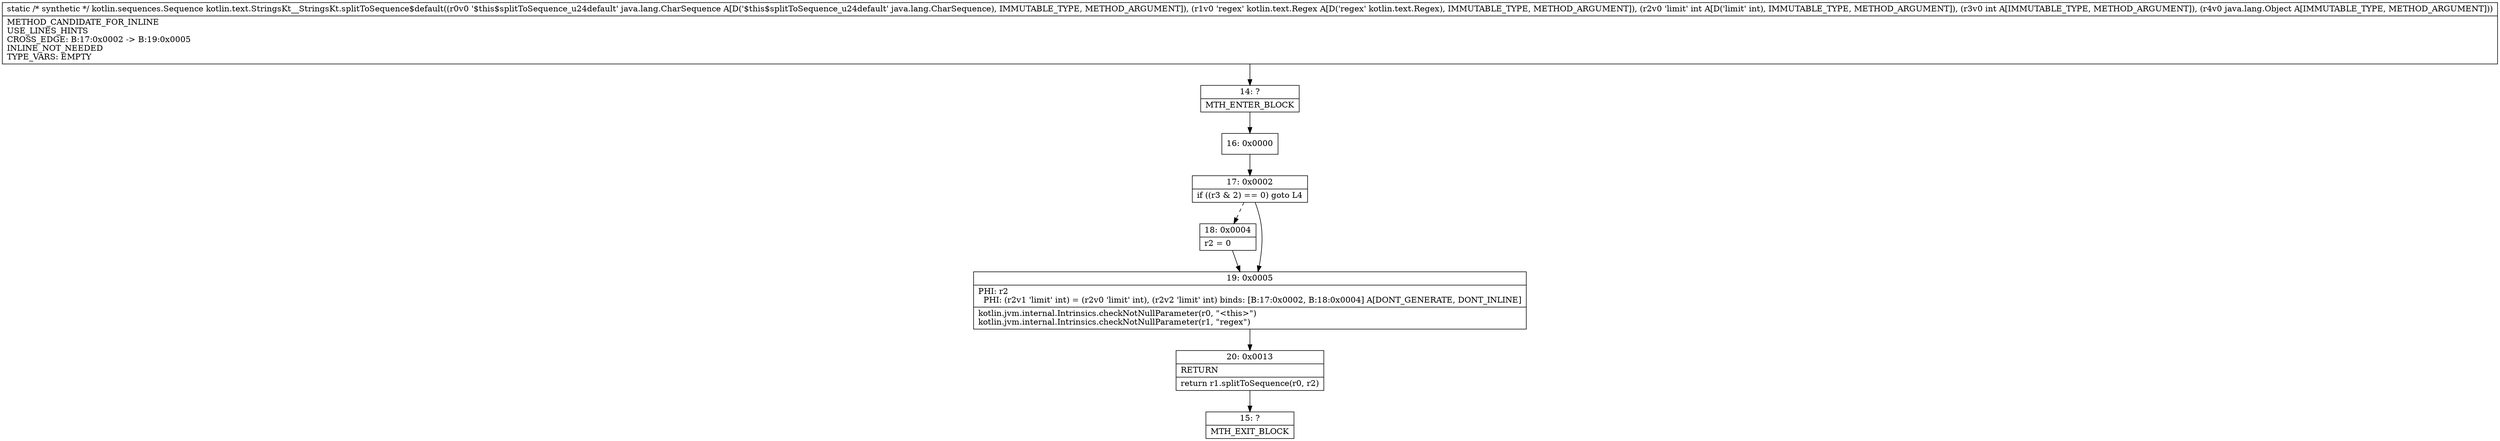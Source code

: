 digraph "CFG forkotlin.text.StringsKt__StringsKt.splitToSequence$default(Ljava\/lang\/CharSequence;Lkotlin\/text\/Regex;IILjava\/lang\/Object;)Lkotlin\/sequences\/Sequence;" {
Node_14 [shape=record,label="{14\:\ ?|MTH_ENTER_BLOCK\l}"];
Node_16 [shape=record,label="{16\:\ 0x0000}"];
Node_17 [shape=record,label="{17\:\ 0x0002|if ((r3 & 2) == 0) goto L4\l}"];
Node_18 [shape=record,label="{18\:\ 0x0004|r2 = 0\l}"];
Node_19 [shape=record,label="{19\:\ 0x0005|PHI: r2 \l  PHI: (r2v1 'limit' int) = (r2v0 'limit' int), (r2v2 'limit' int) binds: [B:17:0x0002, B:18:0x0004] A[DONT_GENERATE, DONT_INLINE]\l|kotlin.jvm.internal.Intrinsics.checkNotNullParameter(r0, \"\<this\>\")\lkotlin.jvm.internal.Intrinsics.checkNotNullParameter(r1, \"regex\")\l}"];
Node_20 [shape=record,label="{20\:\ 0x0013|RETURN\l|return r1.splitToSequence(r0, r2)\l}"];
Node_15 [shape=record,label="{15\:\ ?|MTH_EXIT_BLOCK\l}"];
MethodNode[shape=record,label="{static \/* synthetic *\/ kotlin.sequences.Sequence kotlin.text.StringsKt__StringsKt.splitToSequence$default((r0v0 '$this$splitToSequence_u24default' java.lang.CharSequence A[D('$this$splitToSequence_u24default' java.lang.CharSequence), IMMUTABLE_TYPE, METHOD_ARGUMENT]), (r1v0 'regex' kotlin.text.Regex A[D('regex' kotlin.text.Regex), IMMUTABLE_TYPE, METHOD_ARGUMENT]), (r2v0 'limit' int A[D('limit' int), IMMUTABLE_TYPE, METHOD_ARGUMENT]), (r3v0 int A[IMMUTABLE_TYPE, METHOD_ARGUMENT]), (r4v0 java.lang.Object A[IMMUTABLE_TYPE, METHOD_ARGUMENT]))  | METHOD_CANDIDATE_FOR_INLINE\lUSE_LINES_HINTS\lCROSS_EDGE: B:17:0x0002 \-\> B:19:0x0005\lINLINE_NOT_NEEDED\lTYPE_VARS: EMPTY\l}"];
MethodNode -> Node_14;Node_14 -> Node_16;
Node_16 -> Node_17;
Node_17 -> Node_18[style=dashed];
Node_17 -> Node_19;
Node_18 -> Node_19;
Node_19 -> Node_20;
Node_20 -> Node_15;
}

